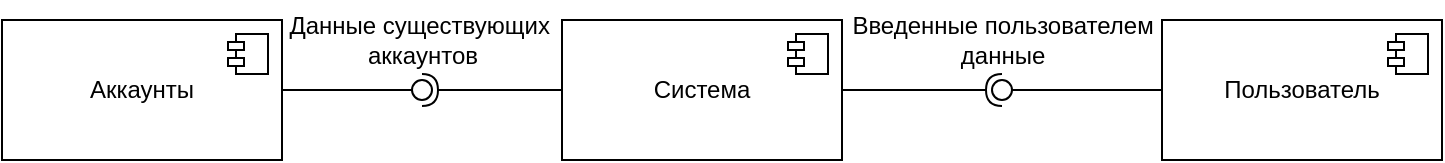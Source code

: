 <mxfile version="27.0.9">
  <diagram name="Страница — 1" id="4uVkOv9t7RNwJvDlGnGy">
    <mxGraphModel dx="978" dy="542" grid="1" gridSize="10" guides="1" tooltips="1" connect="1" arrows="1" fold="1" page="1" pageScale="1" pageWidth="827" pageHeight="1169" math="0" shadow="0">
      <root>
        <mxCell id="0" />
        <mxCell id="1" parent="0" />
        <mxCell id="mU57x3cRQvSPEYh_6mAs-1" value="Система" style="html=1;dropTarget=0;whiteSpace=wrap;" vertex="1" parent="1">
          <mxGeometry x="330" y="290" width="140" height="70" as="geometry" />
        </mxCell>
        <mxCell id="mU57x3cRQvSPEYh_6mAs-2" value="" style="shape=module;jettyWidth=8;jettyHeight=4;" vertex="1" parent="mU57x3cRQvSPEYh_6mAs-1">
          <mxGeometry x="1" width="20" height="20" relative="1" as="geometry">
            <mxPoint x="-27" y="7" as="offset" />
          </mxGeometry>
        </mxCell>
        <mxCell id="mU57x3cRQvSPEYh_6mAs-3" value="Пользователь" style="html=1;dropTarget=0;whiteSpace=wrap;" vertex="1" parent="1">
          <mxGeometry x="630" y="290" width="140" height="70" as="geometry" />
        </mxCell>
        <mxCell id="mU57x3cRQvSPEYh_6mAs-4" value="" style="shape=module;jettyWidth=8;jettyHeight=4;" vertex="1" parent="mU57x3cRQvSPEYh_6mAs-3">
          <mxGeometry x="1" width="20" height="20" relative="1" as="geometry">
            <mxPoint x="-27" y="7" as="offset" />
          </mxGeometry>
        </mxCell>
        <mxCell id="mU57x3cRQvSPEYh_6mAs-5" value="Аккаунты" style="html=1;dropTarget=0;whiteSpace=wrap;" vertex="1" parent="1">
          <mxGeometry x="50" y="290" width="140" height="70" as="geometry" />
        </mxCell>
        <mxCell id="mU57x3cRQvSPEYh_6mAs-6" value="" style="shape=module;jettyWidth=8;jettyHeight=4;" vertex="1" parent="mU57x3cRQvSPEYh_6mAs-5">
          <mxGeometry x="1" width="20" height="20" relative="1" as="geometry">
            <mxPoint x="-27" y="7" as="offset" />
          </mxGeometry>
        </mxCell>
        <mxCell id="mU57x3cRQvSPEYh_6mAs-9" value="" style="rounded=0;orthogonalLoop=1;jettySize=auto;html=1;endArrow=halfCircle;endFill=0;endSize=6;strokeWidth=1;sketch=0;exitX=0;exitY=0.5;exitDx=0;exitDy=0;" edge="1" target="mU57x3cRQvSPEYh_6mAs-11" parent="1" source="mU57x3cRQvSPEYh_6mAs-1">
          <mxGeometry relative="1" as="geometry">
            <mxPoint x="280" y="325" as="sourcePoint" />
          </mxGeometry>
        </mxCell>
        <mxCell id="mU57x3cRQvSPEYh_6mAs-10" value="" style="rounded=0;orthogonalLoop=1;jettySize=auto;html=1;endArrow=oval;endFill=0;sketch=0;sourcePerimeterSpacing=0;targetPerimeterSpacing=0;endSize=10;exitX=1;exitY=0.5;exitDx=0;exitDy=0;" edge="1" target="mU57x3cRQvSPEYh_6mAs-11" parent="1" source="mU57x3cRQvSPEYh_6mAs-5">
          <mxGeometry relative="1" as="geometry">
            <mxPoint x="240" y="325" as="sourcePoint" />
          </mxGeometry>
        </mxCell>
        <mxCell id="mU57x3cRQvSPEYh_6mAs-11" value="" style="ellipse;whiteSpace=wrap;html=1;align=center;aspect=fixed;fillColor=none;strokeColor=none;resizable=0;perimeter=centerPerimeter;rotatable=0;allowArrows=0;points=[];outlineConnect=1;" vertex="1" parent="1">
          <mxGeometry x="255" y="320" width="10" height="10" as="geometry" />
        </mxCell>
        <mxCell id="mU57x3cRQvSPEYh_6mAs-12" value="Данные существующих&amp;nbsp;&lt;div&gt;аккаунтов&lt;/div&gt;" style="text;html=1;align=center;verticalAlign=middle;resizable=0;points=[];autosize=1;strokeColor=none;fillColor=none;" vertex="1" parent="1">
          <mxGeometry x="180" y="280" width="160" height="40" as="geometry" />
        </mxCell>
        <mxCell id="mU57x3cRQvSPEYh_6mAs-13" value="Введенные пользователем&lt;div&gt;данные&lt;/div&gt;" style="text;html=1;align=center;verticalAlign=middle;resizable=0;points=[];autosize=1;strokeColor=none;fillColor=none;" vertex="1" parent="1">
          <mxGeometry x="465" y="280" width="170" height="40" as="geometry" />
        </mxCell>
        <mxCell id="mU57x3cRQvSPEYh_6mAs-14" value="" style="rounded=0;orthogonalLoop=1;jettySize=auto;html=1;endArrow=halfCircle;endFill=0;endSize=6;strokeWidth=1;sketch=0;exitX=1;exitY=0.5;exitDx=0;exitDy=0;" edge="1" parent="1" source="mU57x3cRQvSPEYh_6mAs-1">
          <mxGeometry relative="1" as="geometry">
            <mxPoint x="660" y="450" as="sourcePoint" />
            <mxPoint x="550" y="325" as="targetPoint" />
          </mxGeometry>
        </mxCell>
        <mxCell id="mU57x3cRQvSPEYh_6mAs-15" value="" style="rounded=0;orthogonalLoop=1;jettySize=auto;html=1;endArrow=oval;endFill=0;sketch=0;sourcePerimeterSpacing=0;targetPerimeterSpacing=0;endSize=10;exitX=0;exitY=0.5;exitDx=0;exitDy=0;" edge="1" parent="1" source="mU57x3cRQvSPEYh_6mAs-3">
          <mxGeometry relative="1" as="geometry">
            <mxPoint x="520" y="450" as="sourcePoint" />
            <mxPoint x="550" y="325" as="targetPoint" />
          </mxGeometry>
        </mxCell>
      </root>
    </mxGraphModel>
  </diagram>
</mxfile>
